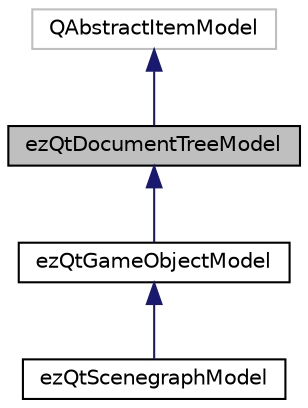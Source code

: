 digraph "ezQtDocumentTreeModel"
{
 // LATEX_PDF_SIZE
  edge [fontname="Helvetica",fontsize="10",labelfontname="Helvetica",labelfontsize="10"];
  node [fontname="Helvetica",fontsize="10",shape=record];
  Node1 [label="ezQtDocumentTreeModel",height=0.2,width=0.4,color="black", fillcolor="grey75", style="filled", fontcolor="black",tooltip="Model that maps a document to a qt tree model."];
  Node2 -> Node1 [dir="back",color="midnightblue",fontsize="10",style="solid",fontname="Helvetica"];
  Node2 [label="QAbstractItemModel",height=0.2,width=0.4,color="grey75", fillcolor="white", style="filled",tooltip=" "];
  Node1 -> Node3 [dir="back",color="midnightblue",fontsize="10",style="solid",fontname="Helvetica"];
  Node3 [label="ezQtGameObjectModel",height=0.2,width=0.4,color="black", fillcolor="white", style="filled",URL="$d7/d72/classez_qt_game_object_model.htm",tooltip=" "];
  Node3 -> Node4 [dir="back",color="midnightblue",fontsize="10",style="solid",fontname="Helvetica"];
  Node4 [label="ezQtScenegraphModel",height=0.2,width=0.4,color="black", fillcolor="white", style="filled",URL="$d9/d69/classez_qt_scenegraph_model.htm",tooltip=" "];
}
